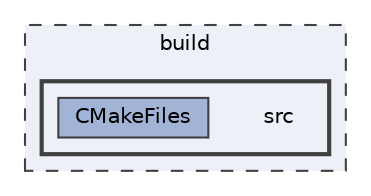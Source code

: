digraph "/Users/yjack/GitHub/SimEvo/build/src"
{
 // LATEX_PDF_SIZE
  bgcolor="transparent";
  edge [fontname=Helvetica,fontsize=10,labelfontname=Helvetica,labelfontsize=10];
  node [fontname=Helvetica,fontsize=10,shape=box,height=0.2,width=0.4];
  compound=true
  subgraph clusterdir_4fef79e7177ba769987a8da36c892c5f {
    graph [ bgcolor="#edf0f7", pencolor="grey25", label="build", fontname=Helvetica,fontsize=10 style="filled,dashed", URL="dir_4fef79e7177ba769987a8da36c892c5f.html",tooltip=""]
  subgraph clusterdir_4e7c8c4fc0d923782da8a23d70a9725b {
    graph [ bgcolor="#edf0f7", pencolor="grey25", label="", fontname=Helvetica,fontsize=10 style="filled,bold", URL="dir_4e7c8c4fc0d923782da8a23d70a9725b.html",tooltip=""]
    dir_4e7c8c4fc0d923782da8a23d70a9725b [shape=plaintext, label="src"];
  dir_6ce2af4073517224f64c6f30c6a0115e [label="CMakeFiles", fillcolor="#a2b4d6", color="grey25", style="filled", URL="dir_6ce2af4073517224f64c6f30c6a0115e.html",tooltip=""];
  }
  }
}
